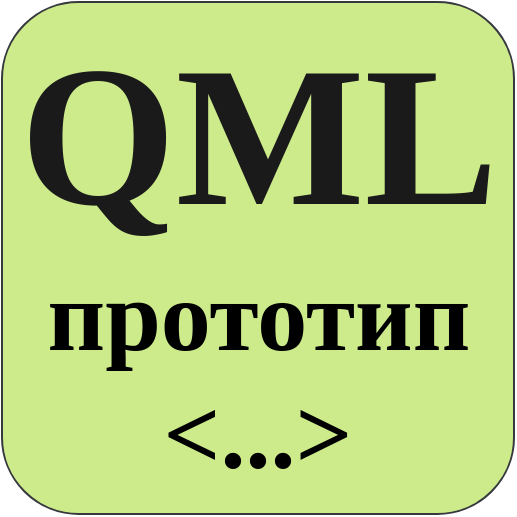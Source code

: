 <mxfile version="20.8.16" type="device"><diagram name="Страница — 1" id="E8HO2tNidmxfd5bPIU1W"><mxGraphModel dx="1110" dy="633" grid="1" gridSize="10" guides="1" tooltips="1" connect="1" arrows="1" fold="1" page="1" pageScale="1" pageWidth="827" pageHeight="1169" math="0" shadow="0"><root><mxCell id="0"/><mxCell id="1" parent="0"/><mxCell id="vD6sGh180g_TnPQ0Oe6E-1" value="" style="rounded=1;whiteSpace=wrap;html=1;fillColor=#cdeb8b;strokeColor=#36393d;" parent="1" vertex="1"><mxGeometry x="30" y="30" width="256" height="256" as="geometry"/></mxCell><mxCell id="vD6sGh180g_TnPQ0Oe6E-2" value="&lt;b style=&quot;&quot;&gt;&lt;font style=&quot;font-size: 100px;&quot;&gt;QML&lt;/font&gt;&lt;br&gt;&lt;/b&gt;" style="text;html=1;align=center;verticalAlign=middle;whiteSpace=wrap;rounded=0;fontColor=#1A1A1A;labelBackgroundColor=none;labelBorderColor=none;fontFamily=IBM PLEX SANS;fontSource=https%3A%2F%2Ffonts.googleapis.com%2Fcss%3Ffamily%3DIBM%2BPLEX%2BSANS;fontSize=57;" parent="1" vertex="1"><mxGeometry x="37.5" y="64" width="241" height="66" as="geometry"/></mxCell><mxCell id="HCPEcr2-ymSyS3Khgct_-1" value="&lt;font style=&quot;font-size: 50px;&quot; data-font-src=&quot;https://fonts.googleapis.com/css?family=IBM+PLEX+SANS&quot; face=&quot;IBM PLEX SANS&quot;&gt;прототип&lt;/font&gt;" style="text;html=1;strokeColor=none;fillColor=none;align=center;verticalAlign=middle;whiteSpace=wrap;rounded=0;fontSize=50;fontStyle=1" vertex="1" parent="1"><mxGeometry x="34.5" y="156" width="247" height="60" as="geometry"/></mxCell><mxCell id="HCPEcr2-ymSyS3Khgct_-2" value="&amp;lt;...&amp;gt;" style="text;html=1;strokeColor=none;fillColor=none;align=center;verticalAlign=middle;whiteSpace=wrap;rounded=0;fontSize=50;fontFamily=IBM PLEX SANS;fontStyle=1" vertex="1" parent="1"><mxGeometry x="128" y="230" width="60" height="30" as="geometry"/></mxCell></root></mxGraphModel></diagram></mxfile>